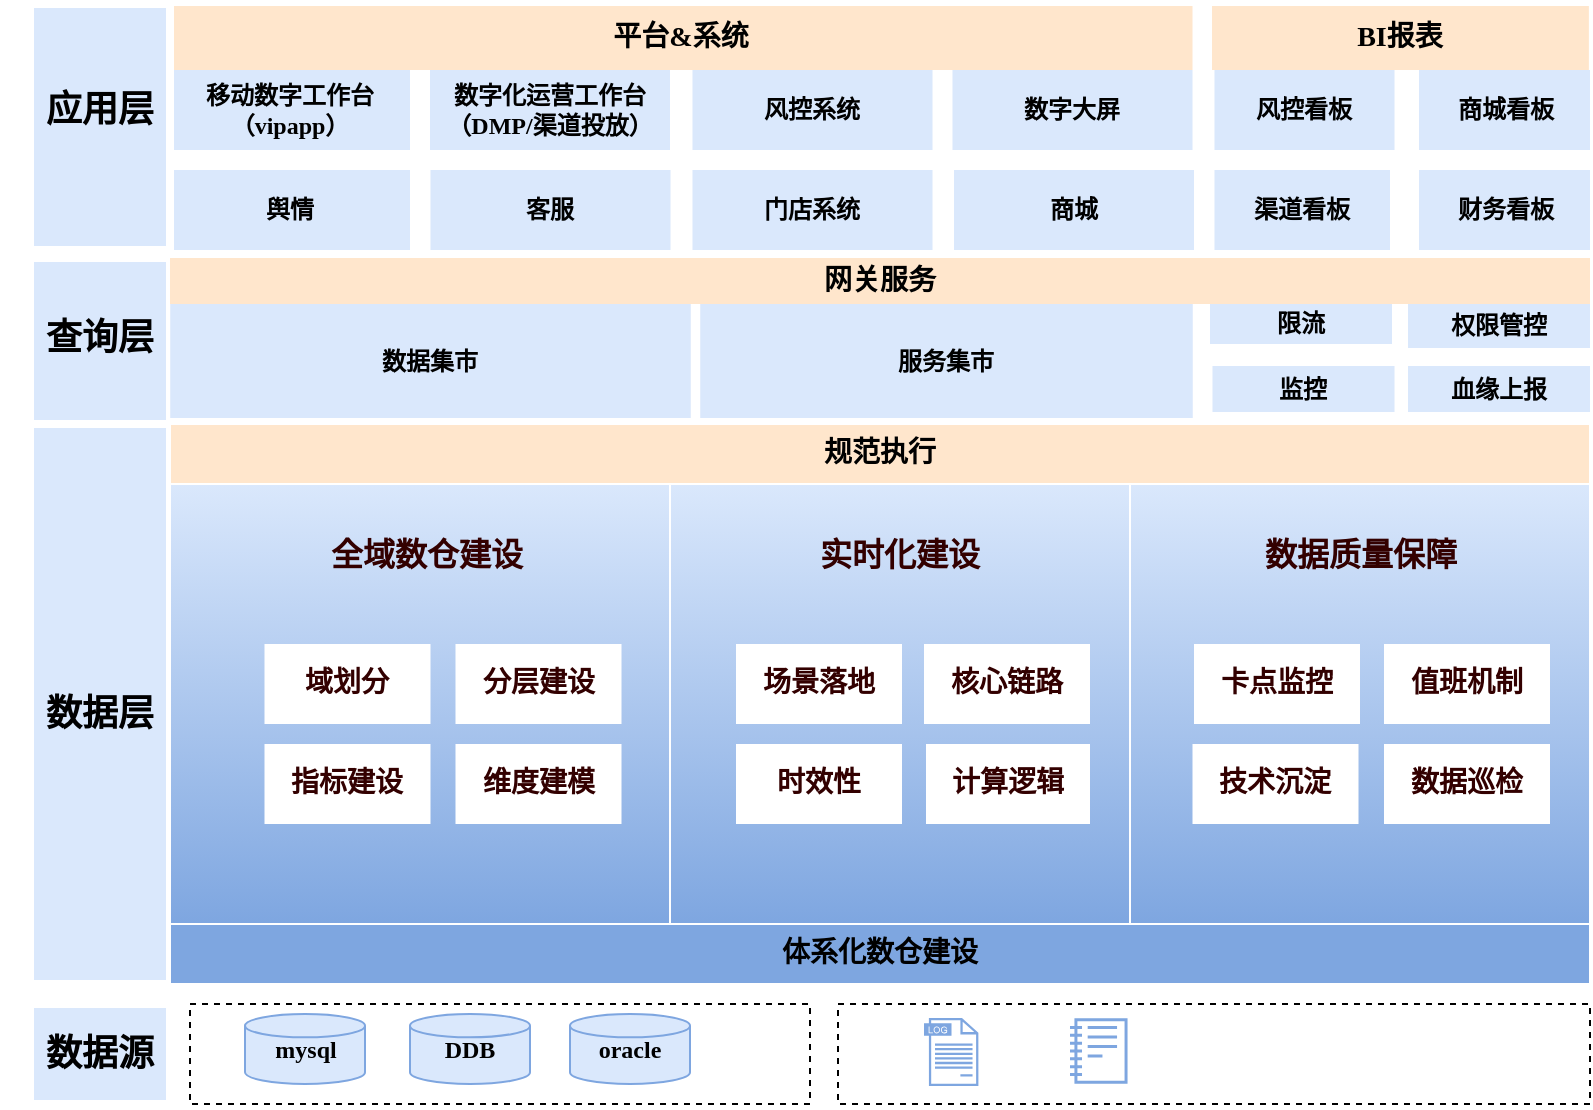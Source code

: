 <mxfile version="21.0.6" type="github">
  <diagram name="第 1 页" id="8vjXtbW4XhxlFyZ9hgyT">
    <mxGraphModel dx="1621" dy="1684" grid="1" gridSize="10" guides="1" tooltips="1" connect="1" arrows="1" fold="1" page="1" pageScale="1" pageWidth="827" pageHeight="1169" math="0" shadow="0">
      <root>
        <mxCell id="0" />
        <mxCell id="1" parent="0" />
        <mxCell id="_2noMWRmmMPCMAu7wt3I-29" value="" style="rounded=0;whiteSpace=wrap;html=1;fontFamily=微软雅黑;strokeColor=default;fillColor=#FFFFFF;dashed=1;fontStyle=1" parent="1" vertex="1">
          <mxGeometry x="414" y="430" width="376" height="50" as="geometry" />
        </mxCell>
        <mxCell id="_2noMWRmmMPCMAu7wt3I-16" value="" style="rounded=0;whiteSpace=wrap;html=1;fontFamily=微软雅黑;fillColor=#FFFFFF;strokeColor=default;dashed=1;fontStyle=1" parent="1" vertex="1">
          <mxGeometry x="90" y="430" width="310" height="50" as="geometry" />
        </mxCell>
        <mxCell id="_2noMWRmmMPCMAu7wt3I-14" value="" style="rounded=0;whiteSpace=wrap;html=1;fontFamily=微软雅黑;strokeColor=#FFFFFF;fillColor=#dae8fc;fontStyle=1;strokeWidth=4;" parent="1" vertex="1">
          <mxGeometry x="10" y="430" width="70" height="50" as="geometry" />
        </mxCell>
        <mxCell id="_2noMWRmmMPCMAu7wt3I-13" value="" style="rounded=0;whiteSpace=wrap;html=1;fontFamily=微软雅黑;strokeColor=#FFFFFF;fillColor=#dae8fc;fontStyle=1;strokeWidth=4;" parent="1" vertex="1">
          <mxGeometry x="10" y="140" width="70" height="280" as="geometry" />
        </mxCell>
        <mxCell id="_2noMWRmmMPCMAu7wt3I-5" value="" style="rounded=0;whiteSpace=wrap;html=1;fontFamily=微软雅黑;strokeColor=#FFFFFF;fillColor=#dae8fc;fontStyle=1;strokeWidth=4;" parent="1" vertex="1">
          <mxGeometry x="10" y="57" width="70" height="83" as="geometry" />
        </mxCell>
        <mxCell id="ErQYisSNtyv5BiWGh4sq-18" value="移动数字工作台（vipapp）" style="rounded=0;whiteSpace=wrap;html=1;strokeColor=none;fillColor=#dae8fc;fontFamily=微软雅黑;fontStyle=1" parent="1" diagramCategory="general" diagramName="Rectangle" vertex="1">
          <mxGeometry x="80" y="-37" width="120" height="40" as="geometry" />
        </mxCell>
        <mxCell id="ErQYisSNtyv5BiWGh4sq-19" value="数字化运营工作台&lt;br&gt;（DMP/渠道投放）" style="rounded=0;whiteSpace=wrap;html=1;strokeColor=none;fillColor=#dae8fc;fontFamily=微软雅黑;fontStyle=1" parent="1" diagramCategory="general" diagramName="Rectangle" vertex="1">
          <mxGeometry x="210" y="-37" width="120" height="40" as="geometry" />
        </mxCell>
        <mxCell id="ErQYisSNtyv5BiWGh4sq-20" value="舆情" style="rounded=0;whiteSpace=wrap;html=1;strokeColor=none;fillColor=#dae8fc;fontFamily=微软雅黑;fontStyle=1" parent="1" diagramCategory="general" diagramName="Rectangle" vertex="1">
          <mxGeometry x="80" y="13" width="120" height="40" as="geometry" />
        </mxCell>
        <mxCell id="ErQYisSNtyv5BiWGh4sq-22" value="商城" style="rounded=0;whiteSpace=wrap;html=1;strokeColor=none;fillColor=#dae8fc;fontFamily=微软雅黑;fontStyle=1" parent="1" diagramCategory="general" diagramName="Rectangle" vertex="1">
          <mxGeometry x="472" y="13" width="120" height="40" as="geometry" />
        </mxCell>
        <mxCell id="ErQYisSNtyv5BiWGh4sq-25" value="&lt;font style=&quot;font-size: 14px;&quot;&gt;网关服务&lt;/font&gt;" style="text;html=1;strokeColor=none;fillColor=#ffe6cc;align=center;verticalAlign=middle;whiteSpace=wrap;rounded=0;fontStyle=1;fontFamily=微软雅黑;" parent="1" diagramCategory="general" diagramName="text" vertex="1">
          <mxGeometry x="80" y="57" width="710" height="23" as="geometry" />
        </mxCell>
        <mxCell id="ErQYisSNtyv5BiWGh4sq-26" style="edgeStyle=orthogonalEdgeStyle;rounded=0;orthogonalLoop=1;jettySize=auto;html=1;exitX=0.5;exitY=1;exitDx=0;exitDy=0;fontFamily=微软雅黑;fontStyle=1" parent="1" edge="1">
          <mxGeometry relative="1" as="geometry">
            <mxPoint x="534" y="110" as="sourcePoint" />
            <mxPoint x="534" y="110" as="targetPoint" />
          </mxGeometry>
        </mxCell>
        <mxCell id="ErQYisSNtyv5BiWGh4sq-28" value="门店系统" style="rounded=0;whiteSpace=wrap;html=1;strokeColor=none;fillColor=#dae8fc;fontFamily=微软雅黑;fontStyle=1" parent="1" diagramCategory="general" diagramName="Rectangle" vertex="1">
          <mxGeometry x="341.25" y="13" width="120" height="40" as="geometry" />
        </mxCell>
        <mxCell id="ErQYisSNtyv5BiWGh4sq-29" value="风控系统" style="rounded=0;whiteSpace=wrap;html=1;strokeColor=none;fillColor=#dae8fc;fontFamily=微软雅黑;fontStyle=1" parent="1" diagramCategory="general" diagramName="Rectangle" vertex="1">
          <mxGeometry x="341.25" y="-37" width="120" height="40" as="geometry" />
        </mxCell>
        <mxCell id="ErQYisSNtyv5BiWGh4sq-30" value="数字大屏" style="rounded=0;whiteSpace=wrap;html=1;strokeColor=none;fillColor=#dae8fc;fontFamily=微软雅黑;fontStyle=1" parent="1" diagramCategory="general" diagramName="Rectangle" vertex="1">
          <mxGeometry x="471.25" y="-37" width="120" height="40" as="geometry" />
        </mxCell>
        <mxCell id="ErQYisSNtyv5BiWGh4sq-31" value="客服" style="rounded=0;whiteSpace=wrap;html=1;strokeColor=none;fillColor=#dae8fc;fontFamily=微软雅黑;fontStyle=1" parent="1" diagramCategory="general" diagramName="Rectangle" vertex="1">
          <mxGeometry x="210.25" y="13" width="120" height="40" as="geometry" />
        </mxCell>
        <mxCell id="ErQYisSNtyv5BiWGh4sq-33" value="商城看板" style="rounded=0;whiteSpace=wrap;html=1;strokeColor=none;fillColor=#dae8fc;fontFamily=微软雅黑;fontStyle=1" parent="1" diagramCategory="general" diagramName="Rectangle" vertex="1">
          <mxGeometry x="704.5" y="-37" width="85.5" height="40" as="geometry" />
        </mxCell>
        <mxCell id="ErQYisSNtyv5BiWGh4sq-34" value="&lt;font style=&quot;font-size: 14px;&quot;&gt;平台&amp;amp;系统&lt;/font&gt;" style="text;html=1;strokeColor=none;fillColor=#ffe6cc;align=center;verticalAlign=middle;whiteSpace=wrap;rounded=0;fontStyle=1;fontFamily=微软雅黑;" parent="1" diagramCategory="general" diagramName="text" vertex="1">
          <mxGeometry x="80" y="-69" width="511.25" height="32" as="geometry" />
        </mxCell>
        <mxCell id="ErQYisSNtyv5BiWGh4sq-35" value="&lt;font style=&quot;font-size: 14px;&quot;&gt;BI报表&lt;/font&gt;" style="text;html=1;strokeColor=none;fillColor=#ffe6cc;align=center;verticalAlign=middle;whiteSpace=wrap;rounded=0;fontFamily=微软雅黑;fontStyle=1;" parent="1" diagramCategory="general" diagramName="text" vertex="1">
          <mxGeometry x="601" y="-69" width="188.44" height="32" as="geometry" />
        </mxCell>
        <mxCell id="ErQYisSNtyv5BiWGh4sq-73" value="&lt;span&gt;血缘上报&lt;/span&gt;" style="rounded=0;whiteSpace=wrap;html=1;fontFamily=微软雅黑;strokeColor=none;fillColor=#dae8fc;fontStyle=1" parent="1" diagramCategory="general" diagramName="Rectangle" vertex="1">
          <mxGeometry x="699" y="111" width="91" height="23" as="geometry" />
        </mxCell>
        <mxCell id="_2noMWRmmMPCMAu7wt3I-3" value="" style="rounded=0;whiteSpace=wrap;html=1;fontFamily=微软雅黑;strokeColor=#FFFFFF;fillColor=#dae8fc;fontStyle=1;strokeWidth=4;" parent="1" vertex="1">
          <mxGeometry x="10" y="-70" width="70" height="123" as="geometry" />
        </mxCell>
        <mxCell id="ErQYisSNtyv5BiWGh4sq-11" value="&lt;span style=&quot;font-size: 18px;&quot;&gt;&lt;span&gt;应用层&lt;/span&gt;&lt;/span&gt;" style="text;html=1;strokeColor=none;fillColor=none;align=center;verticalAlign=middle;whiteSpace=wrap;rounded=0;fontFamily=微软雅黑;fontStyle=1;strokeWidth=4;" parent="1" diagramCategory="general" diagramName="text" vertex="1">
          <mxGeometry x="10" y="-27" width="70" height="20" as="geometry" />
        </mxCell>
        <mxCell id="ErQYisSNtyv5BiWGh4sq-9" value="&lt;font style=&quot;font-size: 18px;&quot;&gt;&lt;span&gt;数据源&lt;/span&gt;&lt;/font&gt;" style="text;html=1;strokeColor=none;fillColor=none;align=center;verticalAlign=middle;whiteSpace=wrap;rounded=0;fontFamily=微软雅黑;fontStyle=1;strokeWidth=4;" parent="1" diagramCategory="general" diagramName="text" vertex="1">
          <mxGeometry x="10" y="440" width="70" height="29" as="geometry" />
        </mxCell>
        <mxCell id="ErQYisSNtyv5BiWGh4sq-12" value="&lt;span style=&quot;font-size: 18px;&quot;&gt;&lt;span&gt;数据层&lt;/span&gt;&lt;/span&gt;" style="text;html=1;strokeColor=none;fillColor=none;align=center;verticalAlign=middle;whiteSpace=wrap;rounded=0;fontFamily=微软雅黑;fontStyle=1" parent="1" diagramCategory="general" diagramName="text" vertex="1">
          <mxGeometry x="-5" y="275" width="100" height="20" as="geometry" />
        </mxCell>
        <mxCell id="ErQYisSNtyv5BiWGh4sq-16" value="&lt;span style=&quot;font-size: 18px;&quot;&gt;&lt;span&gt;查询层&lt;/span&gt;&lt;/span&gt;" style="text;html=1;strokeColor=none;fillColor=none;align=center;verticalAlign=middle;whiteSpace=wrap;rounded=0;fontFamily=微软雅黑;fontStyle=1;strokeWidth=4;" parent="1" diagramCategory="general" diagramName="text" vertex="1">
          <mxGeometry x="10" y="87" width="70" height="20" as="geometry" />
        </mxCell>
        <mxCell id="_2noMWRmmMPCMAu7wt3I-31" value="mysql" style="strokeWidth=1;html=1;shape=mxgraph.flowchart.database;whiteSpace=wrap;fillStyle=auto;strokeColor=#7EA6E0;fontFamily=微软雅黑;fillColor=#dae8fc;fontStyle=1;" parent="1" vertex="1">
          <mxGeometry x="117.5" y="435" width="60" height="35" as="geometry" />
        </mxCell>
        <mxCell id="_2noMWRmmMPCMAu7wt3I-32" value="DDB" style="strokeWidth=1;html=1;shape=mxgraph.flowchart.database;whiteSpace=wrap;fillStyle=auto;strokeColor=#7EA6E0;fontFamily=微软雅黑;fillColor=#dae8fc;fontStyle=1;" parent="1" vertex="1">
          <mxGeometry x="200" y="435" width="60" height="35" as="geometry" />
        </mxCell>
        <mxCell id="_2noMWRmmMPCMAu7wt3I-33" value="oracle" style="strokeWidth=1;html=1;shape=mxgraph.flowchart.database;whiteSpace=wrap;fillStyle=auto;strokeColor=#7EA6E0;fontFamily=微软雅黑;fillColor=#DAE8FC;fontStyle=1;" parent="1" vertex="1">
          <mxGeometry x="280" y="435" width="60" height="35" as="geometry" />
        </mxCell>
        <mxCell id="_2noMWRmmMPCMAu7wt3I-37" value="" style="pointerEvents=1;shadow=0;dashed=0;html=1;strokeColor=none;fillColor=#7EA6E0;aspect=fixed;labelPosition=center;verticalLabelPosition=bottom;verticalAlign=top;align=center;outlineConnect=0;shape=mxgraph.vvd.log_files;fillStyle=auto;strokeWidth=1;fontFamily=微软雅黑;fontStyle=1" parent="1" vertex="1">
          <mxGeometry x="457" y="437" width="27.2" height="34" as="geometry" />
        </mxCell>
        <mxCell id="_2noMWRmmMPCMAu7wt3I-39" value="" style="outlineConnect=0;fillColor=#7ea6e0;strokeColor=#6c8ebf;dashed=0;verticalLabelPosition=bottom;verticalAlign=top;align=center;html=1;fontSize=12;fontStyle=1;aspect=fixed;pointerEvents=1;shape=mxgraph.aws4.notebook;fillStyle=auto;strokeWidth=1;fontFamily=微软雅黑;" parent="1" vertex="1">
          <mxGeometry x="530" y="437" width="28.77" height="33" as="geometry" />
        </mxCell>
        <mxCell id="_2noMWRmmMPCMAu7wt3I-43" value="" style="rounded=0;whiteSpace=wrap;html=1;fillStyle=auto;strokeColor=#FFFFFF;strokeWidth=1;fontFamily=微软雅黑;fillColor=#dae8fc;gradientDirection=south;gradientColor=#7EA6E0;fontStyle=1" parent="1" vertex="1">
          <mxGeometry x="80" y="170" width="250" height="220" as="geometry" />
        </mxCell>
        <mxCell id="_2noMWRmmMPCMAu7wt3I-44" value="&lt;span&gt;&lt;font style=&quot;font-size: 14px;&quot;&gt;规范执行&lt;/font&gt;&lt;/span&gt;" style="rounded=0;whiteSpace=wrap;html=1;fillStyle=auto;strokeColor=#FFFFFF;strokeWidth=1;fontFamily=微软雅黑;fillColor=#ffe6cc;fontStyle=1" parent="1" vertex="1">
          <mxGeometry x="80" y="140" width="710" height="30" as="geometry" />
        </mxCell>
        <mxCell id="_2noMWRmmMPCMAu7wt3I-47" value="&lt;span&gt;&lt;font style=&quot;font-size: 14px;&quot;&gt;体系化数仓建设&lt;/font&gt;&lt;/span&gt;" style="rounded=0;whiteSpace=wrap;html=1;fillStyle=auto;strokeColor=#FFFFFF;strokeWidth=1;fontFamily=微软雅黑;fillColor=#7EA6E0;fontStyle=1" parent="1" vertex="1">
          <mxGeometry x="80" y="390" width="710" height="30" as="geometry" />
        </mxCell>
        <mxCell id="_2noMWRmmMPCMAu7wt3I-48" value="" style="rounded=0;whiteSpace=wrap;html=1;fillStyle=auto;strokeColor=#FFFFFF;strokeWidth=1;fontFamily=微软雅黑;fillColor=#dae8fc;gradientDirection=south;gradientColor=#7EA6E0;fontStyle=1" parent="1" vertex="1">
          <mxGeometry x="330" y="170" width="230" height="220" as="geometry" />
        </mxCell>
        <mxCell id="_2noMWRmmMPCMAu7wt3I-52" value="" style="rounded=0;whiteSpace=wrap;html=1;fillStyle=auto;strokeColor=#FFFFFF;strokeWidth=1;fontFamily=微软雅黑;fillColor=#dae8fc;gradientDirection=south;gradientColor=#7EA6E0;fontStyle=1" parent="1" vertex="1">
          <mxGeometry x="560" y="170" width="230" height="220" as="geometry" />
        </mxCell>
        <mxCell id="_2noMWRmmMPCMAu7wt3I-58" value="&lt;font style=&quot;font-size: 16px;&quot;&gt;全域数仓建设&lt;/font&gt;" style="text;html=1;strokeColor=none;fillColor=none;align=center;verticalAlign=middle;whiteSpace=wrap;rounded=0;fontFamily=微软雅黑;fontColor=#330000;fontStyle=1;" parent="1" vertex="1">
          <mxGeometry x="157" y="190" width="103" height="30" as="geometry" />
        </mxCell>
        <mxCell id="_2noMWRmmMPCMAu7wt3I-59" value="&lt;font style=&quot;font-size: 16px;&quot;&gt;实时化建设&lt;/font&gt;" style="text;html=1;strokeColor=none;fillColor=none;align=center;verticalAlign=middle;whiteSpace=wrap;rounded=0;fontFamily=微软雅黑;fontColor=#330000;fontStyle=1;" parent="1" vertex="1">
          <mxGeometry x="385" y="190" width="120" height="30" as="geometry" />
        </mxCell>
        <mxCell id="_2noMWRmmMPCMAu7wt3I-60" value="&lt;font style=&quot;font-size: 16px;&quot;&gt;数据质量保障&lt;/font&gt;" style="text;html=1;strokeColor=none;fillColor=none;align=center;verticalAlign=middle;whiteSpace=wrap;rounded=0;fontFamily=微软雅黑;fontColor=#330000;fontStyle=1;" parent="1" vertex="1">
          <mxGeometry x="623.5" y="190" width="103" height="30" as="geometry" />
        </mxCell>
        <mxCell id="_2noMWRmmMPCMAu7wt3I-63" value="数据巡检" style="rounded=0;whiteSpace=wrap;html=1;labelBackgroundColor=#FFFFFF;fillStyle=auto;strokeColor=none;strokeWidth=1;fontFamily=微软雅黑;fontColor=#330000;fillColor=default;dashed=1;fontStyle=1;fontSize=14;" parent="1" vertex="1">
          <mxGeometry x="687" y="300" width="83" height="40" as="geometry" />
        </mxCell>
        <mxCell id="_2noMWRmmMPCMAu7wt3I-64" value="值班机制" style="rounded=0;whiteSpace=wrap;html=1;labelBackgroundColor=#FFFFFF;fillStyle=auto;strokeColor=none;strokeWidth=1;fontFamily=微软雅黑;fontColor=#330000;fillColor=default;dashed=1;fontStyle=1;fontSize=14;" parent="1" vertex="1">
          <mxGeometry x="687" y="250" width="83" height="40" as="geometry" />
        </mxCell>
        <mxCell id="_2noMWRmmMPCMAu7wt3I-66" value="技术沉淀" style="rounded=0;whiteSpace=wrap;html=1;labelBackgroundColor=#FFFFFF;fillStyle=auto;strokeColor=none;strokeWidth=1;fontFamily=微软雅黑;fontColor=#330000;fillColor=default;dashed=1;fontStyle=1;fontSize=14;" parent="1" vertex="1">
          <mxGeometry x="591.25" y="300" width="83" height="40" as="geometry" />
        </mxCell>
        <mxCell id="_2noMWRmmMPCMAu7wt3I-68" value="域划分" style="rounded=0;whiteSpace=wrap;html=1;labelBackgroundColor=#FFFFFF;fillStyle=auto;strokeColor=none;strokeWidth=1;fontFamily=微软雅黑;fontColor=#330000;fillColor=default;dashed=1;fontStyle=1;fontSize=14;" parent="1" vertex="1">
          <mxGeometry x="127.25" y="250" width="83" height="40" as="geometry" />
        </mxCell>
        <mxCell id="_2noMWRmmMPCMAu7wt3I-69" value="分层建设" style="rounded=0;whiteSpace=wrap;html=1;labelBackgroundColor=#FFFFFF;fillStyle=auto;strokeColor=none;strokeWidth=1;fontFamily=微软雅黑;fontColor=#330000;fillColor=default;dashed=1;fontStyle=1;fontSize=14;" parent="1" vertex="1">
          <mxGeometry x="222.75" y="250" width="83" height="40" as="geometry" />
        </mxCell>
        <mxCell id="_2noMWRmmMPCMAu7wt3I-70" value="指标建设" style="rounded=0;whiteSpace=wrap;html=1;labelBackgroundColor=#FFFFFF;fillStyle=auto;strokeColor=none;strokeWidth=1;fontFamily=微软雅黑;fontColor=#330000;fillColor=default;dashed=1;fontStyle=1;fontSize=14;" parent="1" vertex="1">
          <mxGeometry x="127.25" y="300" width="83" height="40" as="geometry" />
        </mxCell>
        <mxCell id="_2noMWRmmMPCMAu7wt3I-71" value="卡点监控" style="rounded=0;whiteSpace=wrap;html=1;labelBackgroundColor=#FFFFFF;fillStyle=auto;strokeColor=none;strokeWidth=1;fontFamily=微软雅黑;fontColor=#330000;fillColor=default;dashed=1;fontStyle=1;fontSize=14;" parent="1" vertex="1">
          <mxGeometry x="592" y="250" width="83" height="40" as="geometry" />
        </mxCell>
        <mxCell id="_2noMWRmmMPCMAu7wt3I-72" value="维度建模" style="rounded=0;whiteSpace=wrap;html=1;labelBackgroundColor=#FFFFFF;fillStyle=auto;strokeColor=none;strokeWidth=1;fontFamily=微软雅黑;fontColor=#330000;fillColor=default;dashed=1;fontStyle=1;fontSize=14;" parent="1" vertex="1">
          <mxGeometry x="222.75" y="300" width="83" height="40" as="geometry" />
        </mxCell>
        <mxCell id="_2noMWRmmMPCMAu7wt3I-73" value="时效性" style="rounded=0;whiteSpace=wrap;html=1;labelBackgroundColor=#FFFFFF;fillStyle=auto;strokeColor=none;strokeWidth=1;fontFamily=微软雅黑;fontColor=#330000;fillColor=default;dashed=1;fontStyle=1;fontSize=14;" parent="1" vertex="1">
          <mxGeometry x="363" y="300" width="83" height="40" as="geometry" />
        </mxCell>
        <mxCell id="_2noMWRmmMPCMAu7wt3I-74" value="场景落地" style="rounded=0;whiteSpace=wrap;html=1;labelBackgroundColor=#FFFFFF;fillStyle=auto;strokeColor=none;strokeWidth=1;fontFamily=微软雅黑;fontColor=#330000;fillColor=default;dashed=1;gradientColor=#FFFFFF;gradientDirection=east;fontStyle=1;fontSize=14;" parent="1" vertex="1">
          <mxGeometry x="363" y="250" width="83" height="40" as="geometry" />
        </mxCell>
        <mxCell id="_2noMWRmmMPCMAu7wt3I-75" value="核心链路" style="rounded=0;whiteSpace=wrap;html=1;labelBackgroundColor=#FFFFFF;fillStyle=auto;strokeColor=none;strokeWidth=1;fontFamily=微软雅黑;fontColor=#330000;fillColor=default;dashed=1;fontStyle=1;fontSize=14;" parent="1" vertex="1">
          <mxGeometry x="457" y="250" width="83" height="40" as="geometry" />
        </mxCell>
        <mxCell id="_2noMWRmmMPCMAu7wt3I-76" value="计算逻辑" style="rounded=0;whiteSpace=wrap;html=1;labelBackgroundColor=#FFFFFF;fillStyle=auto;strokeColor=none;strokeWidth=1;fontFamily=微软雅黑;fontColor=#330000;fillColor=default;dashed=1;fontStyle=1;fontSize=14;" parent="1" vertex="1">
          <mxGeometry x="458" y="300" width="82" height="40" as="geometry" />
        </mxCell>
        <mxCell id="_2noMWRmmMPCMAu7wt3I-91" value="&lt;span&gt;监控&lt;/span&gt;" style="rounded=0;whiteSpace=wrap;html=1;fontFamily=微软雅黑;strokeColor=none;fillColor=#dae8fc;fontStyle=1" parent="1" diagramCategory="general" diagramName="Rectangle" vertex="1">
          <mxGeometry x="601.25" y="111" width="91" height="23" as="geometry" />
        </mxCell>
        <mxCell id="_2noMWRmmMPCMAu7wt3I-92" value="&lt;span&gt;限流&lt;/span&gt;" style="rounded=0;whiteSpace=wrap;html=1;fontFamily=微软雅黑;strokeColor=none;fillColor=#dae8fc;fillStyle=auto;fontStyle=1" parent="1" diagramCategory="general" diagramName="Rectangle" vertex="1">
          <mxGeometry x="600" y="80" width="91" height="20" as="geometry" />
        </mxCell>
        <mxCell id="_2noMWRmmMPCMAu7wt3I-93" value="&lt;span&gt;权限管控&lt;/span&gt;" style="rounded=0;whiteSpace=wrap;html=1;fontFamily=微软雅黑;strokeColor=none;fillColor=#dae8fc;fontStyle=1" parent="1" diagramCategory="general" diagramName="Rectangle" vertex="1">
          <mxGeometry x="699" y="80" width="91" height="22" as="geometry" />
        </mxCell>
        <mxCell id="88G6nAGj8XGcNr6tlh3T-3" value="" style="group;fillColor=#dae8fc;strokeColor=none;fontFamily=微软雅黑;fontStyle=1" parent="1" vertex="1" connectable="0">
          <mxGeometry x="80.25" y="80" width="260" height="57" as="geometry" />
        </mxCell>
        <mxCell id="ErQYisSNtyv5BiWGh4sq-36" value="数据集市" style="rounded=0;whiteSpace=wrap;html=1;fontFamily=微软雅黑;strokeColor=none;fillColor=#dae8fc;fontStyle=1" parent="88G6nAGj8XGcNr6tlh3T-3" diagramCategory="general" diagramName="Rectangle" vertex="1">
          <mxGeometry width="260" height="57.0" as="geometry" />
        </mxCell>
        <mxCell id="88G6nAGj8XGcNr6tlh3T-4" value="风控看板" style="rounded=0;whiteSpace=wrap;html=1;strokeColor=none;fillColor=#dae8fc;fontFamily=微软雅黑;fontStyle=1" parent="1" diagramCategory="general" diagramName="Rectangle" vertex="1">
          <mxGeometry x="602.25" y="-37" width="90" height="40" as="geometry" />
        </mxCell>
        <mxCell id="88G6nAGj8XGcNr6tlh3T-5" value="渠道看板" style="rounded=0;whiteSpace=wrap;html=1;strokeColor=none;fillColor=#dae8fc;fontFamily=微软雅黑;fontStyle=1" parent="1" diagramCategory="general" diagramName="Rectangle" vertex="1">
          <mxGeometry x="602.25" y="13" width="87.75" height="40" as="geometry" />
        </mxCell>
        <mxCell id="88G6nAGj8XGcNr6tlh3T-6" value="财务看板" style="rounded=0;whiteSpace=wrap;html=1;strokeColor=none;fillColor=#dae8fc;fontFamily=微软雅黑;fontStyle=1" parent="1" diagramCategory="general" diagramName="Rectangle" vertex="1">
          <mxGeometry x="704.5" y="13" width="85.5" height="40" as="geometry" />
        </mxCell>
        <mxCell id="mmUFh6K9YgQm04f80v---8" value="" style="group;fillColor=#dae8fc;strokeColor=none;fontFamily=微软雅黑;fontStyle=1" parent="1" vertex="1" connectable="0">
          <mxGeometry x="345.25" y="80" width="246" height="57" as="geometry" />
        </mxCell>
        <mxCell id="mmUFh6K9YgQm04f80v---9" value="服务集市" style="rounded=0;whiteSpace=wrap;html=1;fontFamily=微软雅黑;strokeColor=none;fillColor=#dae8fc;fontStyle=1" parent="mmUFh6K9YgQm04f80v---8" diagramCategory="general" diagramName="Rectangle" vertex="1">
          <mxGeometry width="246" height="57.0" as="geometry" />
        </mxCell>
      </root>
    </mxGraphModel>
  </diagram>
</mxfile>
